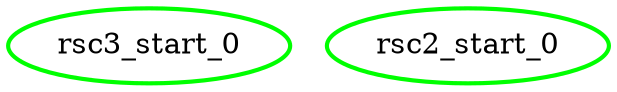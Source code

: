 digraph "g" {
	size = "30,30"
"rsc3_start_0" [ tooltip="node1" style=bold color="green" fontcolor="black" ]
"rsc2_start_0" [ tooltip="node2" style=bold color="green" fontcolor="black" ]
}
